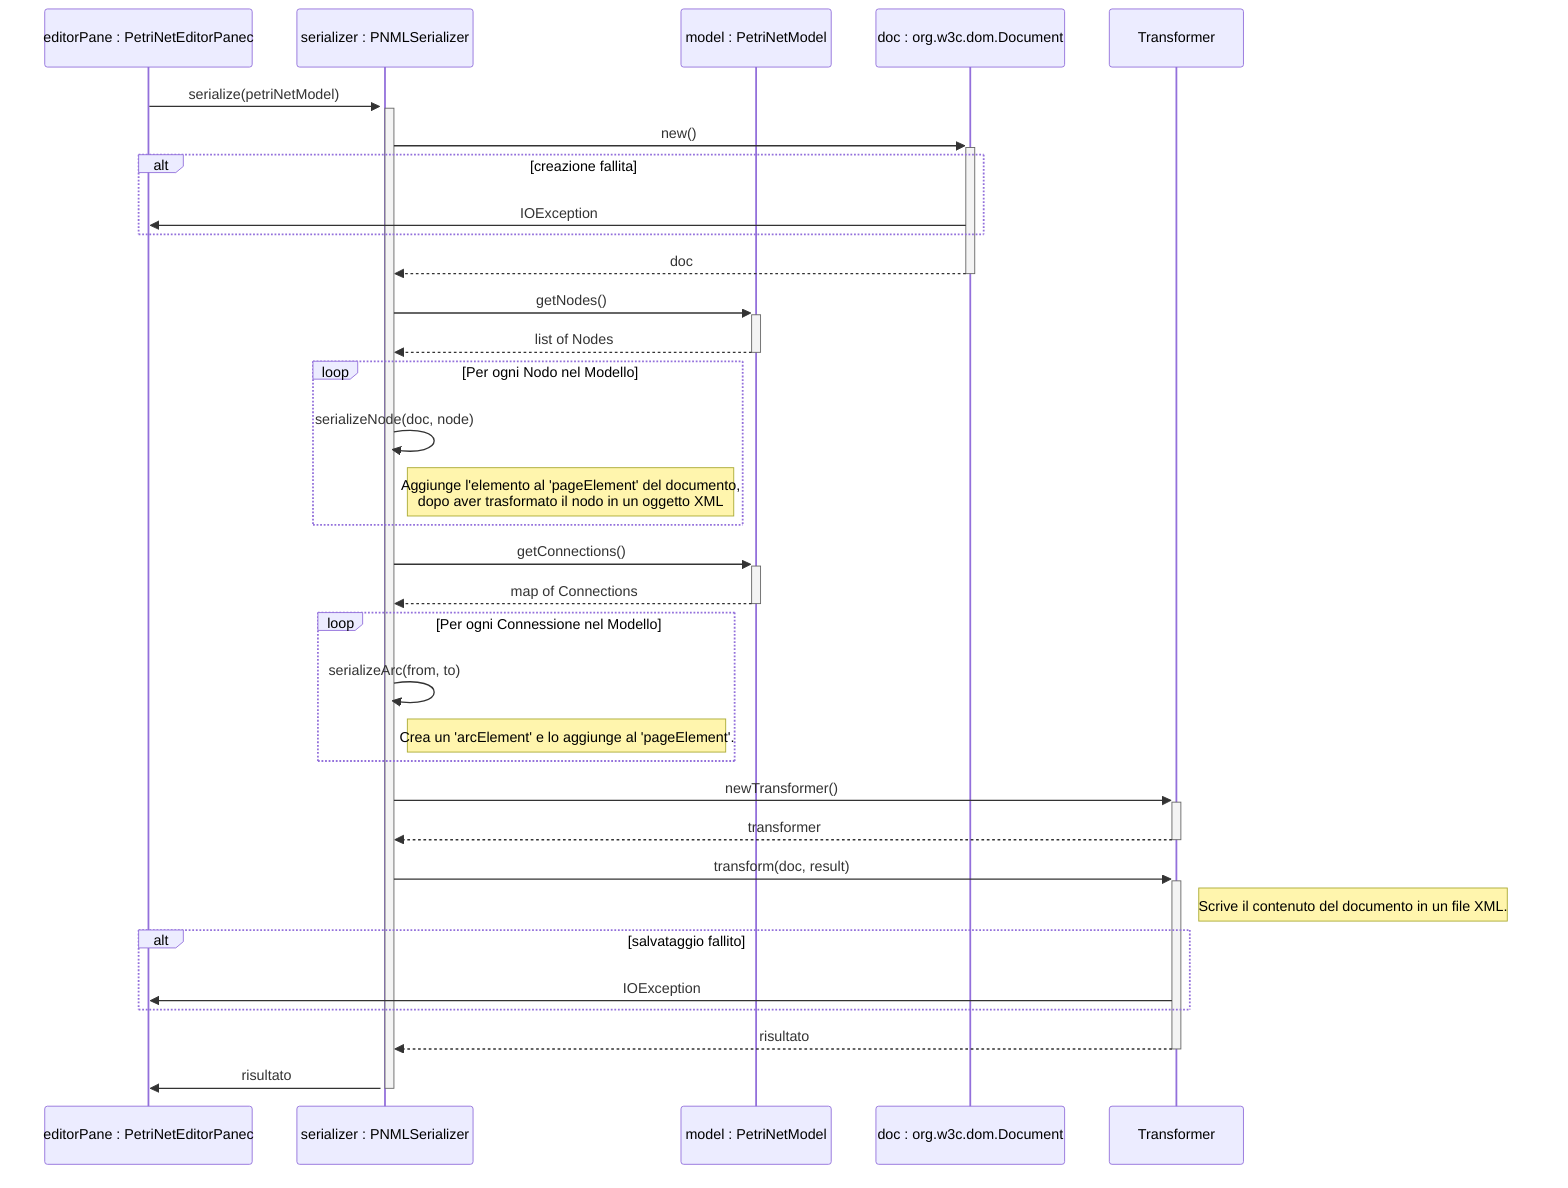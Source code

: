 sequenceDiagram
    participant Caller as editorPane : PetriNetEditorPanec
    participant Serializer as serializer : PNMLSerializer
    participant Model as model : PetriNetModel
    participant Document as doc : org.w3c.dom.Document
    participant Transformer
    Caller ->>+ Serializer: serialize(petriNetModel)
    activate Serializer
    Serializer ->>+ Document: new()
    alt creazione fallita
        Document ->> Caller: IOException
    end
    Document -->>- Serializer: doc
    Serializer ->>+ Model: getNodes()
    Model -->>- Serializer: list of Nodes

    loop Per ogni Nodo nel Modello
        Serializer ->> Serializer: serializeNode(doc, node)
        Note right of Serializer: Aggiunge l'elemento al 'pageElement' del documento,<br>dopo aver trasformato il nodo in un oggetto XML
    end

    Serializer ->>+ Model: getConnections()
    Model -->>- Serializer: map of Connections

    loop Per ogni Connessione nel Modello
        Serializer ->> Serializer: serializeArc(from, to)
        Note right of Serializer: Crea un 'arcElement' e lo aggiunge al 'pageElement'.
    end

    Serializer ->>+ Transformer: newTransformer()
    Transformer -->>- Serializer: transformer
    Serializer ->>+ Transformer: transform(doc, result)
    Note right of Transformer: Scrive il contenuto del documento in un file XML.
    alt salvataggio fallito
        Transformer ->> Caller: IOException
    end
    Transformer -->>- Serializer: risultato
    Serializer ->> Caller: risultato
    deactivate Serializer